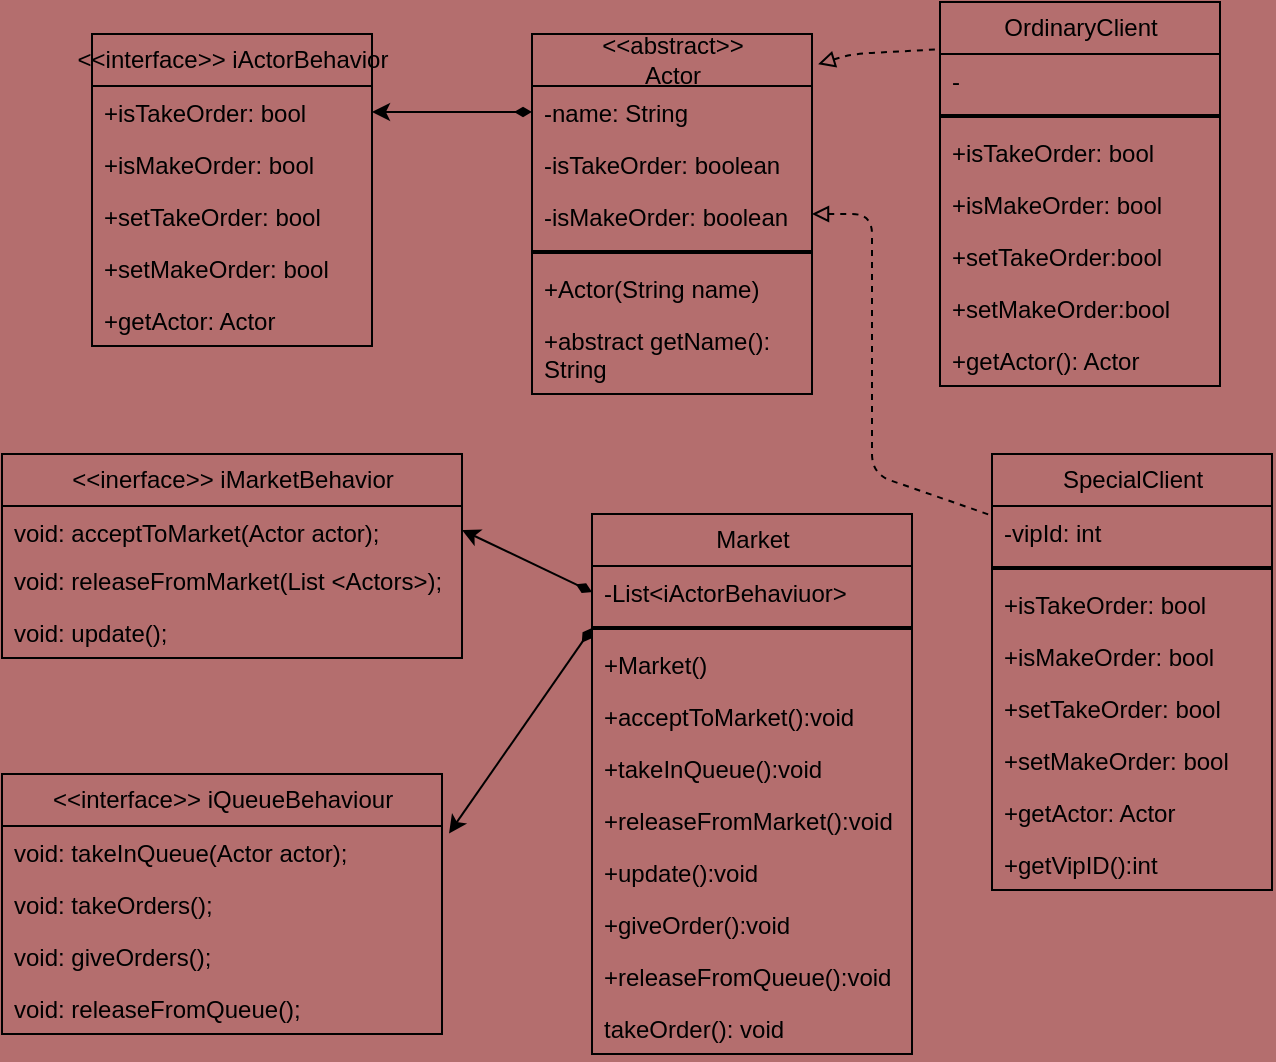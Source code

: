 <mxfile>
    <diagram id="dZhJoekBFOZtdxBxCauC" name="Страница 1">
        <mxGraphModel dx="557" dy="248" grid="1" gridSize="10" guides="1" tooltips="1" connect="1" arrows="1" fold="1" page="1" pageScale="1" pageWidth="827" pageHeight="1169" background="#b46e6e" math="0" shadow="0">
            <root>
                <mxCell id="0"/>
                <mxCell id="1" parent="0"/>
                <mxCell id="2" value="&amp;lt;&amp;lt;abstract&amp;gt;&amp;gt;&lt;br&gt;Actor" style="swimlane;fontStyle=0;childLayout=stackLayout;horizontal=1;startSize=26;fillColor=none;horizontalStack=0;resizeParent=1;resizeParentMax=0;resizeLast=0;collapsible=1;marginBottom=0;html=1;" parent="1" vertex="1">
                    <mxGeometry x="280" y="40" width="140" height="180" as="geometry"/>
                </mxCell>
                <mxCell id="3" value="-name: String" style="text;strokeColor=none;fillColor=none;align=left;verticalAlign=top;spacingLeft=4;spacingRight=4;overflow=hidden;rotatable=0;points=[[0,0.5],[1,0.5]];portConstraint=eastwest;whiteSpace=wrap;html=1;" parent="2" vertex="1">
                    <mxGeometry y="26" width="140" height="26" as="geometry"/>
                </mxCell>
                <mxCell id="4" value="-isTakeOrder: boolean" style="text;strokeColor=none;fillColor=none;align=left;verticalAlign=top;spacingLeft=4;spacingRight=4;overflow=hidden;rotatable=0;points=[[0,0.5],[1,0.5]];portConstraint=eastwest;whiteSpace=wrap;html=1;" parent="2" vertex="1">
                    <mxGeometry y="52" width="140" height="26" as="geometry"/>
                </mxCell>
                <mxCell id="5" value="-isMakeOrder: boolean" style="text;strokeColor=none;fillColor=none;align=left;verticalAlign=top;spacingLeft=4;spacingRight=4;overflow=hidden;rotatable=0;points=[[0,0.5],[1,0.5]];portConstraint=eastwest;whiteSpace=wrap;html=1;" parent="2" vertex="1">
                    <mxGeometry y="78" width="140" height="26" as="geometry"/>
                </mxCell>
                <mxCell id="8" value="" style="line;strokeWidth=2;html=1;" parent="2" vertex="1">
                    <mxGeometry y="104" width="140" height="10" as="geometry"/>
                </mxCell>
                <mxCell id="7" value="+Actor(String name)" style="text;strokeColor=none;fillColor=none;align=left;verticalAlign=top;spacingLeft=4;spacingRight=4;overflow=hidden;rotatable=0;points=[[0,0.5],[1,0.5]];portConstraint=eastwest;whiteSpace=wrap;html=1;" parent="2" vertex="1">
                    <mxGeometry y="114" width="140" height="26" as="geometry"/>
                </mxCell>
                <mxCell id="10" value="+abstract getName(): String" style="text;strokeColor=none;fillColor=none;align=left;verticalAlign=top;spacingLeft=4;spacingRight=4;overflow=hidden;rotatable=0;points=[[0,0.5],[1,0.5]];portConstraint=eastwest;whiteSpace=wrap;html=1;" parent="2" vertex="1">
                    <mxGeometry y="140" width="140" height="40" as="geometry"/>
                </mxCell>
                <mxCell id="11" value="OrdinaryClient" style="swimlane;fontStyle=0;childLayout=stackLayout;horizontal=1;startSize=26;fillColor=none;horizontalStack=0;resizeParent=1;resizeParentMax=0;resizeLast=0;collapsible=1;marginBottom=0;html=1;" parent="1" vertex="1">
                    <mxGeometry x="484" y="24" width="140" height="192" as="geometry"/>
                </mxCell>
                <mxCell id="14" value="-" style="text;strokeColor=none;fillColor=none;align=left;verticalAlign=top;spacingLeft=4;spacingRight=4;overflow=hidden;rotatable=0;points=[[0,0.5],[1,0.5]];portConstraint=eastwest;whiteSpace=wrap;html=1;" parent="11" vertex="1">
                    <mxGeometry y="26" width="140" height="26" as="geometry"/>
                </mxCell>
                <mxCell id="16" value="" style="line;strokeWidth=2;html=1;" parent="11" vertex="1">
                    <mxGeometry y="52" width="140" height="10" as="geometry"/>
                </mxCell>
                <mxCell id="12" value="+isTakeOrder: bool" style="text;strokeColor=none;fillColor=none;align=left;verticalAlign=top;spacingLeft=4;spacingRight=4;overflow=hidden;rotatable=0;points=[[0,0.5],[1,0.5]];portConstraint=eastwest;whiteSpace=wrap;html=1;" parent="11" vertex="1">
                    <mxGeometry y="62" width="140" height="26" as="geometry"/>
                </mxCell>
                <mxCell id="13" value="+isMakeOrder: bool" style="text;strokeColor=none;fillColor=none;align=left;verticalAlign=top;spacingLeft=4;spacingRight=4;overflow=hidden;rotatable=0;points=[[0,0.5],[1,0.5]];portConstraint=eastwest;whiteSpace=wrap;html=1;" parent="11" vertex="1">
                    <mxGeometry y="88" width="140" height="26" as="geometry"/>
                </mxCell>
                <mxCell id="17" value="+setTakeOrder:bool" style="text;strokeColor=none;fillColor=none;align=left;verticalAlign=top;spacingLeft=4;spacingRight=4;overflow=hidden;rotatable=0;points=[[0,0.5],[1,0.5]];portConstraint=eastwest;whiteSpace=wrap;html=1;" parent="11" vertex="1">
                    <mxGeometry y="114" width="140" height="26" as="geometry"/>
                </mxCell>
                <mxCell id="18" value="+setMakeOrder:bool" style="text;strokeColor=none;fillColor=none;align=left;verticalAlign=top;spacingLeft=4;spacingRight=4;overflow=hidden;rotatable=0;points=[[0,0.5],[1,0.5]];portConstraint=eastwest;whiteSpace=wrap;html=1;" parent="11" vertex="1">
                    <mxGeometry y="140" width="140" height="26" as="geometry"/>
                </mxCell>
                <mxCell id="19" value="+getActor(): Actor" style="text;strokeColor=none;fillColor=none;align=left;verticalAlign=top;spacingLeft=4;spacingRight=4;overflow=hidden;rotatable=0;points=[[0,0.5],[1,0.5]];portConstraint=eastwest;whiteSpace=wrap;html=1;" parent="11" vertex="1">
                    <mxGeometry y="166" width="140" height="26" as="geometry"/>
                </mxCell>
                <mxCell id="15" value="" style="endArrow=none;dashed=1;html=1;exitX=1.022;exitY=0.084;exitDx=0;exitDy=0;endFill=0;startArrow=block;startFill=0;entryX=-0.009;entryY=-0.089;entryDx=0;entryDy=0;entryPerimeter=0;exitPerimeter=0;" parent="1" source="2" edge="1" target="14">
                    <mxGeometry width="50" height="50" relative="1" as="geometry">
                        <mxPoint x="300" y="90" as="sourcePoint"/>
                        <mxPoint x="340" y="37" as="targetPoint"/>
                        <Array as="points">
                            <mxPoint x="440" y="50"/>
                        </Array>
                    </mxGeometry>
                </mxCell>
                <mxCell id="20" value="SpecialClient" style="swimlane;fontStyle=0;childLayout=stackLayout;horizontal=1;startSize=26;fillColor=none;horizontalStack=0;resizeParent=1;resizeParentMax=0;resizeLast=0;collapsible=1;marginBottom=0;html=1;" parent="1" vertex="1">
                    <mxGeometry x="510" y="250" width="140" height="218" as="geometry"/>
                </mxCell>
                <mxCell id="27" value="-vipId: int" style="text;strokeColor=none;fillColor=none;align=left;verticalAlign=top;spacingLeft=4;spacingRight=4;overflow=hidden;rotatable=0;points=[[0,0.5],[1,0.5]];portConstraint=eastwest;whiteSpace=wrap;html=1;" parent="20" vertex="1">
                    <mxGeometry y="26" width="140" height="26" as="geometry"/>
                </mxCell>
                <mxCell id="28" value="" style="line;strokeWidth=2;html=1;" parent="20" vertex="1">
                    <mxGeometry y="52" width="140" height="10" as="geometry"/>
                </mxCell>
                <mxCell id="21" value="+isTakeOrder: bool" style="text;strokeColor=none;fillColor=none;align=left;verticalAlign=top;spacingLeft=4;spacingRight=4;overflow=hidden;rotatable=0;points=[[0,0.5],[1,0.5]];portConstraint=eastwest;whiteSpace=wrap;html=1;" parent="20" vertex="1">
                    <mxGeometry y="62" width="140" height="26" as="geometry"/>
                </mxCell>
                <mxCell id="22" value="+isMakeOrder: bool" style="text;strokeColor=none;fillColor=none;align=left;verticalAlign=top;spacingLeft=4;spacingRight=4;overflow=hidden;rotatable=0;points=[[0,0.5],[1,0.5]];portConstraint=eastwest;whiteSpace=wrap;html=1;" parent="20" vertex="1">
                    <mxGeometry y="88" width="140" height="26" as="geometry"/>
                </mxCell>
                <mxCell id="23" value="+setTakeOrder: bool" style="text;strokeColor=none;fillColor=none;align=left;verticalAlign=top;spacingLeft=4;spacingRight=4;overflow=hidden;rotatable=0;points=[[0,0.5],[1,0.5]];portConstraint=eastwest;whiteSpace=wrap;html=1;" parent="20" vertex="1">
                    <mxGeometry y="114" width="140" height="26" as="geometry"/>
                </mxCell>
                <mxCell id="24" value="+setMakeOrder: bool" style="text;strokeColor=none;fillColor=none;align=left;verticalAlign=top;spacingLeft=4;spacingRight=4;overflow=hidden;rotatable=0;points=[[0,0.5],[1,0.5]];portConstraint=eastwest;whiteSpace=wrap;html=1;" parent="20" vertex="1">
                    <mxGeometry y="140" width="140" height="26" as="geometry"/>
                </mxCell>
                <mxCell id="25" value="+getActor: Actor" style="text;strokeColor=none;fillColor=none;align=left;verticalAlign=top;spacingLeft=4;spacingRight=4;overflow=hidden;rotatable=0;points=[[0,0.5],[1,0.5]];portConstraint=eastwest;whiteSpace=wrap;html=1;" parent="20" vertex="1">
                    <mxGeometry y="166" width="140" height="26" as="geometry"/>
                </mxCell>
                <mxCell id="29" value="+getVipID():int" style="text;strokeColor=none;fillColor=none;align=left;verticalAlign=top;spacingLeft=4;spacingRight=4;overflow=hidden;rotatable=0;points=[[0,0.5],[1,0.5]];portConstraint=eastwest;whiteSpace=wrap;html=1;" parent="20" vertex="1">
                    <mxGeometry y="192" width="140" height="26" as="geometry"/>
                </mxCell>
                <mxCell id="26" value="" style="endArrow=none;dashed=1;html=1;entryX=-0.011;entryY=0.139;entryDx=0;entryDy=0;entryPerimeter=0;endFill=0;startArrow=block;startFill=0;" parent="1" target="20" edge="1">
                    <mxGeometry width="50" height="50" relative="1" as="geometry">
                        <mxPoint x="420" y="130" as="sourcePoint"/>
                        <mxPoint x="340" y="270" as="targetPoint"/>
                        <Array as="points">
                            <mxPoint x="450" y="130"/>
                            <mxPoint x="450" y="260"/>
                        </Array>
                    </mxGeometry>
                </mxCell>
                <mxCell id="30" value="&amp;lt;&amp;lt;inerface&amp;gt;&amp;gt; iMarketBehavior" style="swimlane;fontStyle=0;childLayout=stackLayout;horizontal=1;startSize=26;fillColor=none;horizontalStack=0;resizeParent=1;resizeParentMax=0;resizeLast=0;collapsible=1;marginBottom=0;html=1;" parent="1" vertex="1">
                    <mxGeometry x="15" y="250" width="230" height="102" as="geometry"/>
                </mxCell>
                <mxCell id="31" value="void: acceptToMarket(Actor actor);" style="text;strokeColor=none;fillColor=none;align=left;verticalAlign=top;spacingLeft=4;spacingRight=4;overflow=hidden;rotatable=0;points=[[0,0.5],[1,0.5]];portConstraint=eastwest;whiteSpace=wrap;html=1;" parent="30" vertex="1">
                    <mxGeometry y="26" width="230" height="24" as="geometry"/>
                </mxCell>
                <mxCell id="32" value="void: releaseFromMarket(List &amp;lt;Actors&amp;gt;);&amp;nbsp;" style="text;strokeColor=none;fillColor=none;align=left;verticalAlign=top;spacingLeft=4;spacingRight=4;overflow=hidden;rotatable=0;points=[[0,0.5],[1,0.5]];portConstraint=eastwest;whiteSpace=wrap;html=1;" parent="30" vertex="1">
                    <mxGeometry y="50" width="230" height="26" as="geometry"/>
                </mxCell>
                <mxCell id="33" value="void: update();&lt;br/&gt;" style="text;strokeColor=none;fillColor=none;align=left;verticalAlign=top;spacingLeft=4;spacingRight=4;overflow=hidden;rotatable=0;points=[[0,0.5],[1,0.5]];portConstraint=eastwest;whiteSpace=wrap;html=1;" parent="30" vertex="1">
                    <mxGeometry y="76" width="230" height="26" as="geometry"/>
                </mxCell>
                <mxCell id="34" value="&amp;lt;&amp;lt;interface&amp;gt;&amp;gt; iQueueBehaviour" style="swimlane;fontStyle=0;childLayout=stackLayout;horizontal=1;startSize=26;fillColor=none;horizontalStack=0;resizeParent=1;resizeParentMax=0;resizeLast=0;collapsible=1;marginBottom=0;html=1;" parent="1" vertex="1">
                    <mxGeometry x="15" y="410" width="220" height="130" as="geometry"/>
                </mxCell>
                <mxCell id="35" value="void: takeInQueue(Actor actor);&lt;br/&gt;" style="text;strokeColor=none;fillColor=none;align=left;verticalAlign=top;spacingLeft=4;spacingRight=4;overflow=hidden;rotatable=0;points=[[0,0.5],[1,0.5]];portConstraint=eastwest;whiteSpace=wrap;html=1;" parent="34" vertex="1">
                    <mxGeometry y="26" width="220" height="26" as="geometry"/>
                </mxCell>
                <mxCell id="36" value="void: takeOrders();&lt;br/&gt;" style="text;strokeColor=none;fillColor=none;align=left;verticalAlign=top;spacingLeft=4;spacingRight=4;overflow=hidden;rotatable=0;points=[[0,0.5],[1,0.5]];portConstraint=eastwest;whiteSpace=wrap;html=1;" parent="34" vertex="1">
                    <mxGeometry y="52" width="220" height="26" as="geometry"/>
                </mxCell>
                <mxCell id="37" value="void: giveOrders();" style="text;strokeColor=none;fillColor=none;align=left;verticalAlign=top;spacingLeft=4;spacingRight=4;overflow=hidden;rotatable=0;points=[[0,0.5],[1,0.5]];portConstraint=eastwest;whiteSpace=wrap;html=1;" parent="34" vertex="1">
                    <mxGeometry y="78" width="220" height="26" as="geometry"/>
                </mxCell>
                <mxCell id="38" value="void: releaseFromQueue();&lt;br/&gt;" style="text;strokeColor=none;fillColor=none;align=left;verticalAlign=top;spacingLeft=4;spacingRight=4;overflow=hidden;rotatable=0;points=[[0,0.5],[1,0.5]];portConstraint=eastwest;whiteSpace=wrap;html=1;" parent="34" vertex="1">
                    <mxGeometry y="104" width="220" height="26" as="geometry"/>
                </mxCell>
                <mxCell id="39" value="&amp;lt;&amp;lt;interface&amp;gt;&amp;gt; iActorBehavior" style="swimlane;fontStyle=0;childLayout=stackLayout;horizontal=1;startSize=26;fillColor=none;horizontalStack=0;resizeParent=1;resizeParentMax=0;resizeLast=0;collapsible=1;marginBottom=0;html=1;" vertex="1" parent="1">
                    <mxGeometry x="60" y="40" width="140" height="156" as="geometry"/>
                </mxCell>
                <mxCell id="40" value="+isTakeOrder: bool" style="text;strokeColor=none;fillColor=none;align=left;verticalAlign=top;spacingLeft=4;spacingRight=4;overflow=hidden;rotatable=0;points=[[0,0.5],[1,0.5]];portConstraint=eastwest;whiteSpace=wrap;html=1;" vertex="1" parent="39">
                    <mxGeometry y="26" width="140" height="26" as="geometry"/>
                </mxCell>
                <mxCell id="41" value="+isMakeOrder: bool" style="text;strokeColor=none;fillColor=none;align=left;verticalAlign=top;spacingLeft=4;spacingRight=4;overflow=hidden;rotatable=0;points=[[0,0.5],[1,0.5]];portConstraint=eastwest;whiteSpace=wrap;html=1;" vertex="1" parent="39">
                    <mxGeometry y="52" width="140" height="26" as="geometry"/>
                </mxCell>
                <mxCell id="42" value="+setTakeOrder: bool" style="text;strokeColor=none;fillColor=none;align=left;verticalAlign=top;spacingLeft=4;spacingRight=4;overflow=hidden;rotatable=0;points=[[0,0.5],[1,0.5]];portConstraint=eastwest;whiteSpace=wrap;html=1;" vertex="1" parent="39">
                    <mxGeometry y="78" width="140" height="26" as="geometry"/>
                </mxCell>
                <mxCell id="43" value="+setMakeOrder: bool" style="text;strokeColor=none;fillColor=none;align=left;verticalAlign=top;spacingLeft=4;spacingRight=4;overflow=hidden;rotatable=0;points=[[0,0.5],[1,0.5]];portConstraint=eastwest;whiteSpace=wrap;html=1;" vertex="1" parent="39">
                    <mxGeometry y="104" width="140" height="26" as="geometry"/>
                </mxCell>
                <mxCell id="44" value="+getActor: Actor" style="text;strokeColor=none;fillColor=none;align=left;verticalAlign=top;spacingLeft=4;spacingRight=4;overflow=hidden;rotatable=0;points=[[0,0.5],[1,0.5]];portConstraint=eastwest;whiteSpace=wrap;html=1;" vertex="1" parent="39">
                    <mxGeometry y="130" width="140" height="26" as="geometry"/>
                </mxCell>
                <mxCell id="45" value="" style="endArrow=classic;html=1;entryX=1;entryY=0.5;entryDx=0;entryDy=0;exitX=0;exitY=0.5;exitDx=0;exitDy=0;startArrow=diamondThin;startFill=1;" edge="1" parent="1" source="3" target="40">
                    <mxGeometry width="50" height="50" relative="1" as="geometry">
                        <mxPoint x="420" y="160" as="sourcePoint"/>
                        <mxPoint x="470" y="110" as="targetPoint"/>
                    </mxGeometry>
                </mxCell>
                <mxCell id="46" value="Market" style="swimlane;fontStyle=0;childLayout=stackLayout;horizontal=1;startSize=26;fillColor=none;horizontalStack=0;resizeParent=1;resizeParentMax=0;resizeLast=0;collapsible=1;marginBottom=0;html=1;" vertex="1" parent="1">
                    <mxGeometry x="310" y="280" width="160" height="270" as="geometry"/>
                </mxCell>
                <mxCell id="48" value="-List&amp;lt;iActorBehaviuor&amp;gt;" style="text;strokeColor=none;fillColor=none;align=left;verticalAlign=top;spacingLeft=4;spacingRight=4;overflow=hidden;rotatable=0;points=[[0,0.5],[1,0.5]];portConstraint=eastwest;whiteSpace=wrap;html=1;" vertex="1" parent="46">
                    <mxGeometry y="26" width="160" height="26" as="geometry"/>
                </mxCell>
                <mxCell id="50" value="" style="line;strokeWidth=2;html=1;" vertex="1" parent="46">
                    <mxGeometry y="52" width="160" height="10" as="geometry"/>
                </mxCell>
                <mxCell id="49" value="+Market()" style="text;strokeColor=none;fillColor=none;align=left;verticalAlign=top;spacingLeft=4;spacingRight=4;overflow=hidden;rotatable=0;points=[[0,0.5],[1,0.5]];portConstraint=eastwest;whiteSpace=wrap;html=1;" vertex="1" parent="46">
                    <mxGeometry y="62" width="160" height="26" as="geometry"/>
                </mxCell>
                <mxCell id="52" value="+acceptToMarket():void" style="text;strokeColor=none;fillColor=none;align=left;verticalAlign=top;spacingLeft=4;spacingRight=4;overflow=hidden;rotatable=0;points=[[0,0.5],[1,0.5]];portConstraint=eastwest;whiteSpace=wrap;html=1;" vertex="1" parent="46">
                    <mxGeometry y="88" width="160" height="26" as="geometry"/>
                </mxCell>
                <mxCell id="53" value="+takeInQueue():void" style="text;strokeColor=none;fillColor=none;align=left;verticalAlign=top;spacingLeft=4;spacingRight=4;overflow=hidden;rotatable=0;points=[[0,0.5],[1,0.5]];portConstraint=eastwest;whiteSpace=wrap;html=1;" vertex="1" parent="46">
                    <mxGeometry y="114" width="160" height="26" as="geometry"/>
                </mxCell>
                <mxCell id="54" value="+releaseFromMarket():void" style="text;strokeColor=none;fillColor=none;align=left;verticalAlign=top;spacingLeft=4;spacingRight=4;overflow=hidden;rotatable=0;points=[[0,0.5],[1,0.5]];portConstraint=eastwest;whiteSpace=wrap;html=1;" vertex="1" parent="46">
                    <mxGeometry y="140" width="160" height="26" as="geometry"/>
                </mxCell>
                <mxCell id="55" value="+update():void" style="text;strokeColor=none;fillColor=none;align=left;verticalAlign=top;spacingLeft=4;spacingRight=4;overflow=hidden;rotatable=0;points=[[0,0.5],[1,0.5]];portConstraint=eastwest;whiteSpace=wrap;html=1;" vertex="1" parent="46">
                    <mxGeometry y="166" width="160" height="26" as="geometry"/>
                </mxCell>
                <mxCell id="56" value="+giveOrder():void" style="text;strokeColor=none;fillColor=none;align=left;verticalAlign=top;spacingLeft=4;spacingRight=4;overflow=hidden;rotatable=0;points=[[0,0.5],[1,0.5]];portConstraint=eastwest;whiteSpace=wrap;html=1;" vertex="1" parent="46">
                    <mxGeometry y="192" width="160" height="26" as="geometry"/>
                </mxCell>
                <mxCell id="58" value="+releaseFromQueue():void" style="text;strokeColor=none;fillColor=none;align=left;verticalAlign=top;spacingLeft=4;spacingRight=4;overflow=hidden;rotatable=0;points=[[0,0.5],[1,0.5]];portConstraint=eastwest;whiteSpace=wrap;html=1;" vertex="1" parent="46">
                    <mxGeometry y="218" width="160" height="26" as="geometry"/>
                </mxCell>
                <mxCell id="59" value="takeOrder(): void" style="text;strokeColor=none;fillColor=none;align=left;verticalAlign=top;spacingLeft=4;spacingRight=4;overflow=hidden;rotatable=0;points=[[0,0.5],[1,0.5]];portConstraint=eastwest;whiteSpace=wrap;html=1;" vertex="1" parent="46">
                    <mxGeometry y="244" width="160" height="26" as="geometry"/>
                </mxCell>
                <mxCell id="60" value="" style="endArrow=classic;html=1;entryX=1;entryY=0.5;entryDx=0;entryDy=0;exitX=0;exitY=0.5;exitDx=0;exitDy=0;startArrow=diamondThin;startFill=1;" edge="1" parent="1" source="48" target="31">
                    <mxGeometry width="50" height="50" relative="1" as="geometry">
                        <mxPoint x="250" y="400" as="sourcePoint"/>
                        <mxPoint x="300" y="350" as="targetPoint"/>
                    </mxGeometry>
                </mxCell>
                <mxCell id="61" value="" style="endArrow=classic;html=1;exitX=0;exitY=0.5;exitDx=0;exitDy=0;exitPerimeter=0;entryX=1.016;entryY=0.142;entryDx=0;entryDy=0;entryPerimeter=0;startArrow=diamondThin;startFill=1;" edge="1" parent="1" source="50" target="35">
                    <mxGeometry width="50" height="50" relative="1" as="geometry">
                        <mxPoint x="250" y="450" as="sourcePoint"/>
                        <mxPoint x="300" y="400" as="targetPoint"/>
                    </mxGeometry>
                </mxCell>
            </root>
        </mxGraphModel>
    </diagram>
</mxfile>